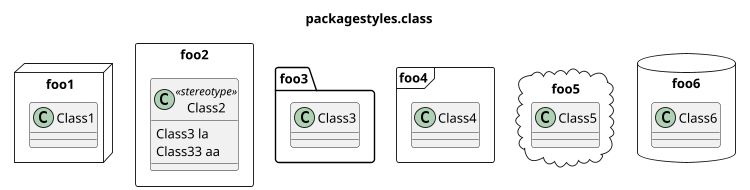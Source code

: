 @startuml

title packagestyles.class

scale 750 width
package foo1 <<Node>> {
    class Class1 {
    }
}

package foo2 <<Rectangle>> {
    class Class2 <<stereotype>> {
        Class3 la
        Class33 aa
    }
}

package foo3 <<Folder>> {
    class Class3 {
    }
}

package foo4 <<Frame>> {
    class Class4 {
    }
}

package foo5 <<Cloud>> {
    class Class5 {
    }
}

package foo6 <<Database>> {
    class Class6 {
    }
}

@enduml
